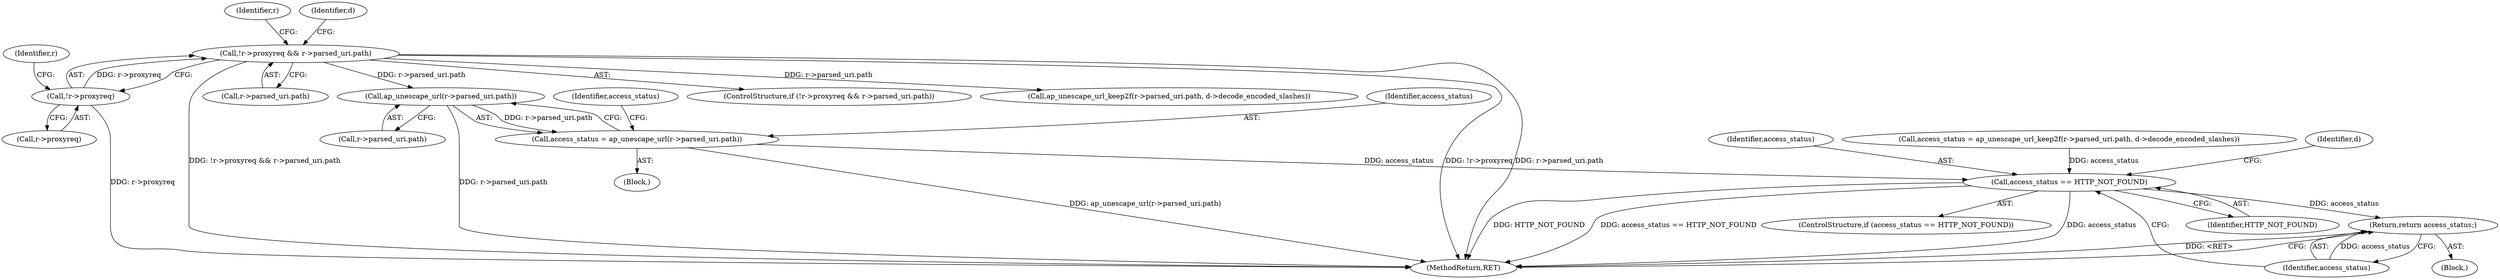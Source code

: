 digraph "0_httpd_cd2b7a26c776b0754fb98426a67804fd48118708@pointer" {
"1000166" [label="(Call,ap_unescape_url(r->parsed_uri.path))"];
"1000129" [label="(Call,!r->proxyreq && r->parsed_uri.path)"];
"1000130" [label="(Call,!r->proxyreq)"];
"1000164" [label="(Call,access_status = ap_unescape_url(r->parsed_uri.path))"];
"1000176" [label="(Call,access_status == HTTP_NOT_FOUND)"];
"1000186" [label="(Return,return access_status;)"];
"1000187" [label="(Identifier,access_status)"];
"1000130" [label="(Call,!r->proxyreq)"];
"1000131" [label="(Call,r->proxyreq)"];
"1000165" [label="(Identifier,access_status)"];
"1000617" [label="(MethodReturn,RET)"];
"1000183" [label="(Identifier,d)"];
"1000186" [label="(Return,return access_status;)"];
"1000175" [label="(ControlStructure,if (access_status == HTTP_NOT_FOUND))"];
"1000164" [label="(Call,access_status = ap_unescape_url(r->parsed_uri.path))"];
"1000163" [label="(Block,)"];
"1000176" [label="(Call,access_status == HTTP_NOT_FOUND)"];
"1000136" [label="(Identifier,r)"];
"1000177" [label="(Identifier,access_status)"];
"1000166" [label="(Call,ap_unescape_url(r->parsed_uri.path))"];
"1000134" [label="(Call,r->parsed_uri.path)"];
"1000190" [label="(Identifier,r)"];
"1000167" [label="(Call,r->parsed_uri.path)"];
"1000178" [label="(Identifier,HTTP_NOT_FOUND)"];
"1000174" [label="(Block,)"];
"1000128" [label="(ControlStructure,if (!r->proxyreq && r->parsed_uri.path))"];
"1000153" [label="(Call,ap_unescape_url_keep2f(r->parsed_uri.path, d->decode_encoded_slashes))"];
"1000173" [label="(Identifier,access_status)"];
"1000151" [label="(Call,access_status = ap_unescape_url_keep2f(r->parsed_uri.path, d->decode_encoded_slashes))"];
"1000141" [label="(Identifier,d)"];
"1000129" [label="(Call,!r->proxyreq && r->parsed_uri.path)"];
"1000166" -> "1000164"  [label="AST: "];
"1000166" -> "1000167"  [label="CFG: "];
"1000167" -> "1000166"  [label="AST: "];
"1000164" -> "1000166"  [label="CFG: "];
"1000166" -> "1000617"  [label="DDG: r->parsed_uri.path"];
"1000166" -> "1000164"  [label="DDG: r->parsed_uri.path"];
"1000129" -> "1000166"  [label="DDG: r->parsed_uri.path"];
"1000129" -> "1000128"  [label="AST: "];
"1000129" -> "1000130"  [label="CFG: "];
"1000129" -> "1000134"  [label="CFG: "];
"1000130" -> "1000129"  [label="AST: "];
"1000134" -> "1000129"  [label="AST: "];
"1000141" -> "1000129"  [label="CFG: "];
"1000190" -> "1000129"  [label="CFG: "];
"1000129" -> "1000617"  [label="DDG: !r->proxyreq"];
"1000129" -> "1000617"  [label="DDG: r->parsed_uri.path"];
"1000129" -> "1000617"  [label="DDG: !r->proxyreq && r->parsed_uri.path"];
"1000130" -> "1000129"  [label="DDG: r->proxyreq"];
"1000129" -> "1000153"  [label="DDG: r->parsed_uri.path"];
"1000130" -> "1000131"  [label="CFG: "];
"1000131" -> "1000130"  [label="AST: "];
"1000136" -> "1000130"  [label="CFG: "];
"1000130" -> "1000617"  [label="DDG: r->proxyreq"];
"1000164" -> "1000163"  [label="AST: "];
"1000165" -> "1000164"  [label="AST: "];
"1000173" -> "1000164"  [label="CFG: "];
"1000164" -> "1000617"  [label="DDG: ap_unescape_url(r->parsed_uri.path)"];
"1000164" -> "1000176"  [label="DDG: access_status"];
"1000176" -> "1000175"  [label="AST: "];
"1000176" -> "1000178"  [label="CFG: "];
"1000177" -> "1000176"  [label="AST: "];
"1000178" -> "1000176"  [label="AST: "];
"1000183" -> "1000176"  [label="CFG: "];
"1000187" -> "1000176"  [label="CFG: "];
"1000176" -> "1000617"  [label="DDG: HTTP_NOT_FOUND"];
"1000176" -> "1000617"  [label="DDG: access_status == HTTP_NOT_FOUND"];
"1000176" -> "1000617"  [label="DDG: access_status"];
"1000151" -> "1000176"  [label="DDG: access_status"];
"1000176" -> "1000186"  [label="DDG: access_status"];
"1000186" -> "1000174"  [label="AST: "];
"1000186" -> "1000187"  [label="CFG: "];
"1000187" -> "1000186"  [label="AST: "];
"1000617" -> "1000186"  [label="CFG: "];
"1000186" -> "1000617"  [label="DDG: <RET>"];
"1000187" -> "1000186"  [label="DDG: access_status"];
}
